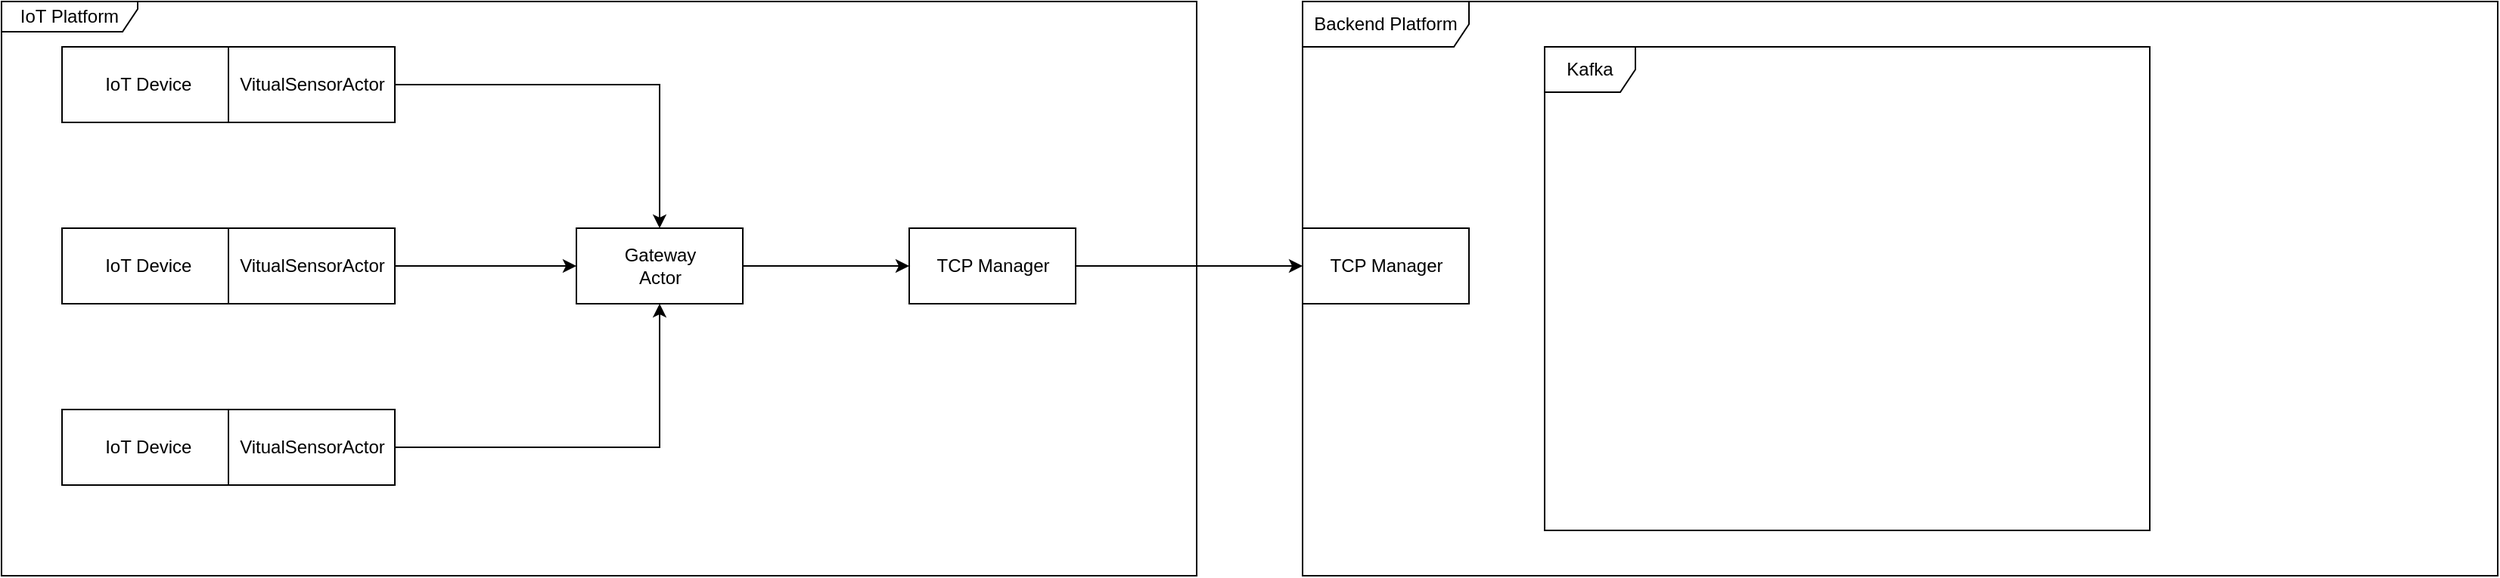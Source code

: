 <mxfile version="16.2.4" type="device"><diagram id="450SsIvIwqeh9l1Nk1mo" name="Page-1"><mxGraphModel dx="1422" dy="754" grid="1" gridSize="10" guides="1" tooltips="1" connect="1" arrows="1" fold="1" page="1" pageScale="1" pageWidth="827" pageHeight="1169" math="0" shadow="0"><root><mxCell id="0"/><mxCell id="1" parent="0"/><mxCell id="fVdL6bsGODH_VM4fLwDd-26" value="Backend Platform" style="shape=umlFrame;whiteSpace=wrap;html=1;width=110;height=30;" vertex="1" parent="1"><mxGeometry x="880" y="90" width="790" height="380" as="geometry"/></mxCell><mxCell id="fVdL6bsGODH_VM4fLwDd-6" value="IoT Platform" style="shape=umlFrame;whiteSpace=wrap;html=1;width=90;height=20;" vertex="1" parent="1"><mxGeometry x="20" y="90" width="790" height="380" as="geometry"/></mxCell><mxCell id="fVdL6bsGODH_VM4fLwDd-3" value="&amp;nbsp;IoT Device" style="html=1;" vertex="1" parent="1"><mxGeometry x="60" y="120" width="110" height="50" as="geometry"/></mxCell><mxCell id="fVdL6bsGODH_VM4fLwDd-40" style="edgeStyle=orthogonalEdgeStyle;rounded=0;orthogonalLoop=1;jettySize=auto;html=1;" edge="1" parent="1" source="fVdL6bsGODH_VM4fLwDd-9" target="fVdL6bsGODH_VM4fLwDd-39"><mxGeometry relative="1" as="geometry"/></mxCell><mxCell id="fVdL6bsGODH_VM4fLwDd-9" value="TCP Manager" style="html=1;" vertex="1" parent="1"><mxGeometry x="620" y="240" width="110" height="50" as="geometry"/></mxCell><mxCell id="fVdL6bsGODH_VM4fLwDd-22" style="edgeStyle=orthogonalEdgeStyle;rounded=0;orthogonalLoop=1;jettySize=auto;html=1;" edge="1" parent="1" source="fVdL6bsGODH_VM4fLwDd-12" target="fVdL6bsGODH_VM4fLwDd-13"><mxGeometry relative="1" as="geometry"/></mxCell><mxCell id="fVdL6bsGODH_VM4fLwDd-12" value="VitualSensorActor" style="html=1;" vertex="1" parent="1"><mxGeometry x="170" y="120" width="110" height="50" as="geometry"/></mxCell><mxCell id="fVdL6bsGODH_VM4fLwDd-25" style="edgeStyle=orthogonalEdgeStyle;rounded=0;orthogonalLoop=1;jettySize=auto;html=1;" edge="1" parent="1" source="fVdL6bsGODH_VM4fLwDd-13"><mxGeometry relative="1" as="geometry"><mxPoint x="620" y="265" as="targetPoint"/></mxGeometry></mxCell><mxCell id="fVdL6bsGODH_VM4fLwDd-13" value="Gateway&lt;br&gt;Actor" style="html=1;" vertex="1" parent="1"><mxGeometry x="400" y="240" width="110" height="50" as="geometry"/></mxCell><mxCell id="fVdL6bsGODH_VM4fLwDd-16" value="&amp;nbsp;IoT Device" style="html=1;" vertex="1" parent="1"><mxGeometry x="60" y="240" width="110" height="50" as="geometry"/></mxCell><mxCell id="fVdL6bsGODH_VM4fLwDd-17" value="&amp;nbsp;IoT Device" style="html=1;" vertex="1" parent="1"><mxGeometry x="60" y="360" width="110" height="50" as="geometry"/></mxCell><mxCell id="fVdL6bsGODH_VM4fLwDd-23" style="edgeStyle=orthogonalEdgeStyle;rounded=0;orthogonalLoop=1;jettySize=auto;html=1;" edge="1" parent="1" source="fVdL6bsGODH_VM4fLwDd-18" target="fVdL6bsGODH_VM4fLwDd-13"><mxGeometry relative="1" as="geometry"/></mxCell><mxCell id="fVdL6bsGODH_VM4fLwDd-18" value="VitualSensorActor" style="html=1;" vertex="1" parent="1"><mxGeometry x="170" y="240" width="110" height="50" as="geometry"/></mxCell><mxCell id="fVdL6bsGODH_VM4fLwDd-24" style="edgeStyle=orthogonalEdgeStyle;rounded=0;orthogonalLoop=1;jettySize=auto;html=1;" edge="1" parent="1" source="fVdL6bsGODH_VM4fLwDd-19" target="fVdL6bsGODH_VM4fLwDd-13"><mxGeometry relative="1" as="geometry"/></mxCell><mxCell id="fVdL6bsGODH_VM4fLwDd-19" value="VitualSensorActor" style="html=1;" vertex="1" parent="1"><mxGeometry x="170" y="360" width="110" height="50" as="geometry"/></mxCell><mxCell id="fVdL6bsGODH_VM4fLwDd-39" value="TCP Manager" style="html=1;" vertex="1" parent="1"><mxGeometry x="880" y="240" width="110" height="50" as="geometry"/></mxCell><mxCell id="fVdL6bsGODH_VM4fLwDd-42" value="Kafka" style="shape=umlFrame;whiteSpace=wrap;html=1;" vertex="1" parent="1"><mxGeometry x="1040" y="120" width="400" height="320" as="geometry"/></mxCell></root></mxGraphModel></diagram></mxfile>